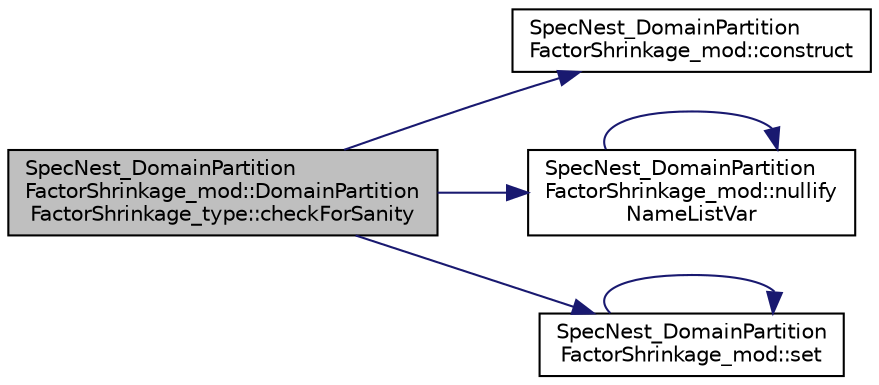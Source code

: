 digraph "SpecNest_DomainPartitionFactorShrinkage_mod::DomainPartitionFactorShrinkage_type::checkForSanity"
{
 // LATEX_PDF_SIZE
  edge [fontname="Helvetica",fontsize="10",labelfontname="Helvetica",labelfontsize="10"];
  node [fontname="Helvetica",fontsize="10",shape=record];
  rankdir="LR";
  Node1 [label="SpecNest_DomainPartition\lFactorShrinkage_mod::DomainPartition\lFactorShrinkage_type::checkForSanity",height=0.2,width=0.4,color="black", fillcolor="grey75", style="filled", fontcolor="black",tooltip=" "];
  Node1 -> Node2 [color="midnightblue",fontsize="10",style="solid",fontname="Helvetica"];
  Node2 [label="SpecNest_DomainPartition\lFactorShrinkage_mod::construct",height=0.2,width=0.4,color="black", fillcolor="white", style="filled",URL="$namespaceSpecNest__DomainPartitionFactorShrinkage__mod.html#ab9c0a767a9dab564aed0f11990aa6070",tooltip=" "];
  Node1 -> Node3 [color="midnightblue",fontsize="10",style="solid",fontname="Helvetica"];
  Node3 [label="SpecNest_DomainPartition\lFactorShrinkage_mod::nullify\lNameListVar",height=0.2,width=0.4,color="black", fillcolor="white", style="filled",URL="$namespaceSpecNest__DomainPartitionFactorShrinkage__mod.html#ad976ed960e35f9513a636b3377c5a525",tooltip=" "];
  Node3 -> Node3 [color="midnightblue",fontsize="10",style="solid",fontname="Helvetica"];
  Node1 -> Node4 [color="midnightblue",fontsize="10",style="solid",fontname="Helvetica"];
  Node4 [label="SpecNest_DomainPartition\lFactorShrinkage_mod::set",height=0.2,width=0.4,color="black", fillcolor="white", style="filled",URL="$namespaceSpecNest__DomainPartitionFactorShrinkage__mod.html#a0b3e04d96430213422449b90fe573cc4",tooltip=" "];
  Node4 -> Node4 [color="midnightblue",fontsize="10",style="solid",fontname="Helvetica"];
}
